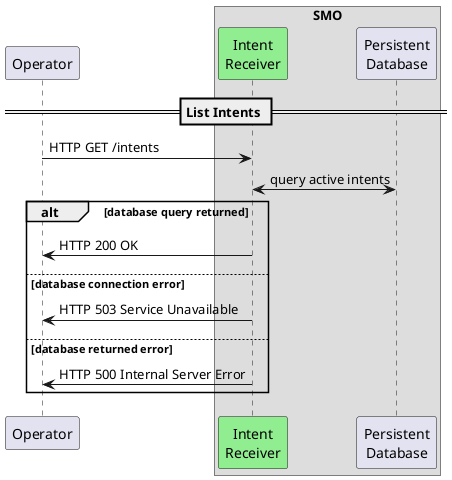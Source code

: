 @startuml RetrieveIntent
!pragma teoz true
participant operator as "Operator"
box "SMO"
    participant smoapp as "Intent\nReceiver" #LightGreen
    participant database as "Persistent\nDatabase"
'    participant messagebroker as "Message\nBroker"
'    box "Non-RT RIC"
'        participant intent_broker as "Intent\nBroker" #LightGreen
'        boundary a1_interface as "A1 Interface"
'    end box
end box

'box "Near-RT RIC"
'    participant a1_mediator as "A1 Mediator"
'    participant xapp as "xApp" #LightGreen
'end box

== List Intents ==
operator -> smoapp: HTTP GET /intents
smoapp <-> database: query active intents
alt database query returned
    operator <- smoapp: HTTP 200 OK
else database connection error
    operator <- smoapp: HTTP 503 Service Unavailable
else database returned error
    operator <- smoapp: HTTP 500 Internal Server Error
end

@enduml